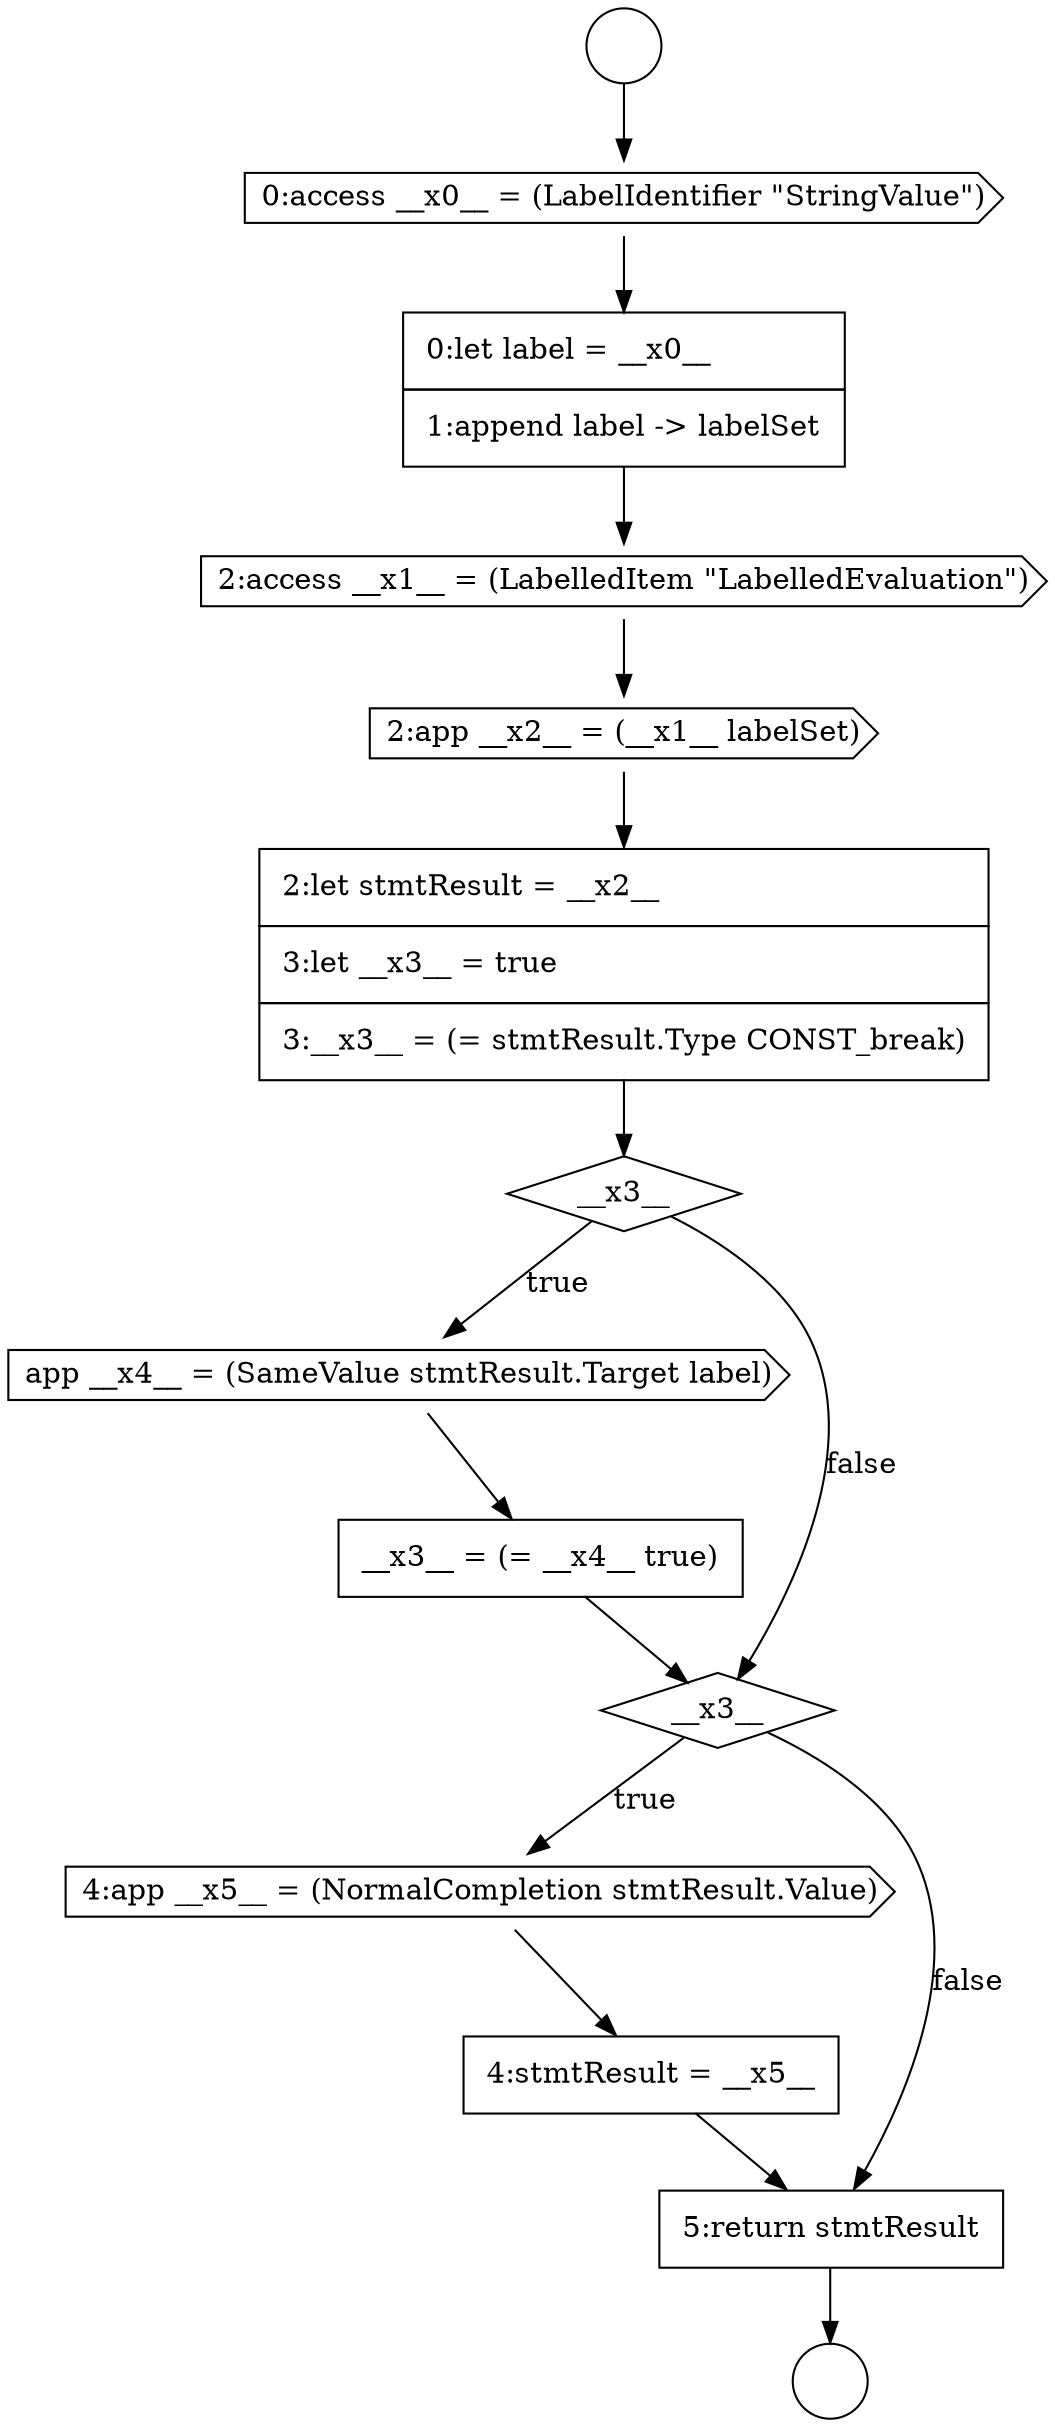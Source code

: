 digraph {
  node7922 [shape=none, margin=0, label=<<font color="black">
    <table border="0" cellborder="1" cellspacing="0" cellpadding="10">
      <tr><td align="left">0:let label = __x0__</td></tr>
      <tr><td align="left">1:append label -&gt; labelSet</td></tr>
    </table>
  </font>> color="black" fillcolor="white" style=filled]
  node7926 [shape=diamond, label=<<font color="black">__x3__</font>> color="black" fillcolor="white" style=filled]
  node7931 [shape=none, margin=0, label=<<font color="black">
    <table border="0" cellborder="1" cellspacing="0" cellpadding="10">
      <tr><td align="left">4:stmtResult = __x5__</td></tr>
    </table>
  </font>> color="black" fillcolor="white" style=filled]
  node7923 [shape=cds, label=<<font color="black">2:access __x1__ = (LabelledItem &quot;LabelledEvaluation&quot;)</font>> color="black" fillcolor="white" style=filled]
  node7930 [shape=cds, label=<<font color="black">4:app __x5__ = (NormalCompletion stmtResult.Value)</font>> color="black" fillcolor="white" style=filled]
  node7927 [shape=cds, label=<<font color="black">app __x4__ = (SameValue stmtResult.Target label)</font>> color="black" fillcolor="white" style=filled]
  node7920 [shape=circle label=" " color="black" fillcolor="white" style=filled]
  node7924 [shape=cds, label=<<font color="black">2:app __x2__ = (__x1__ labelSet)</font>> color="black" fillcolor="white" style=filled]
  node7928 [shape=none, margin=0, label=<<font color="black">
    <table border="0" cellborder="1" cellspacing="0" cellpadding="10">
      <tr><td align="left">__x3__ = (= __x4__ true)</td></tr>
    </table>
  </font>> color="black" fillcolor="white" style=filled]
  node7929 [shape=diamond, label=<<font color="black">__x3__</font>> color="black" fillcolor="white" style=filled]
  node7932 [shape=none, margin=0, label=<<font color="black">
    <table border="0" cellborder="1" cellspacing="0" cellpadding="10">
      <tr><td align="left">5:return stmtResult</td></tr>
    </table>
  </font>> color="black" fillcolor="white" style=filled]
  node7925 [shape=none, margin=0, label=<<font color="black">
    <table border="0" cellborder="1" cellspacing="0" cellpadding="10">
      <tr><td align="left">2:let stmtResult = __x2__</td></tr>
      <tr><td align="left">3:let __x3__ = true</td></tr>
      <tr><td align="left">3:__x3__ = (= stmtResult.Type CONST_break)</td></tr>
    </table>
  </font>> color="black" fillcolor="white" style=filled]
  node7921 [shape=cds, label=<<font color="black">0:access __x0__ = (LabelIdentifier &quot;StringValue&quot;)</font>> color="black" fillcolor="white" style=filled]
  node7919 [shape=circle label=" " color="black" fillcolor="white" style=filled]
  node7932 -> node7920 [ color="black"]
  node7921 -> node7922 [ color="black"]
  node7924 -> node7925 [ color="black"]
  node7927 -> node7928 [ color="black"]
  node7922 -> node7923 [ color="black"]
  node7926 -> node7927 [label=<<font color="black">true</font>> color="black"]
  node7926 -> node7929 [label=<<font color="black">false</font>> color="black"]
  node7925 -> node7926 [ color="black"]
  node7931 -> node7932 [ color="black"]
  node7930 -> node7931 [ color="black"]
  node7919 -> node7921 [ color="black"]
  node7923 -> node7924 [ color="black"]
  node7929 -> node7930 [label=<<font color="black">true</font>> color="black"]
  node7929 -> node7932 [label=<<font color="black">false</font>> color="black"]
  node7928 -> node7929 [ color="black"]
}
